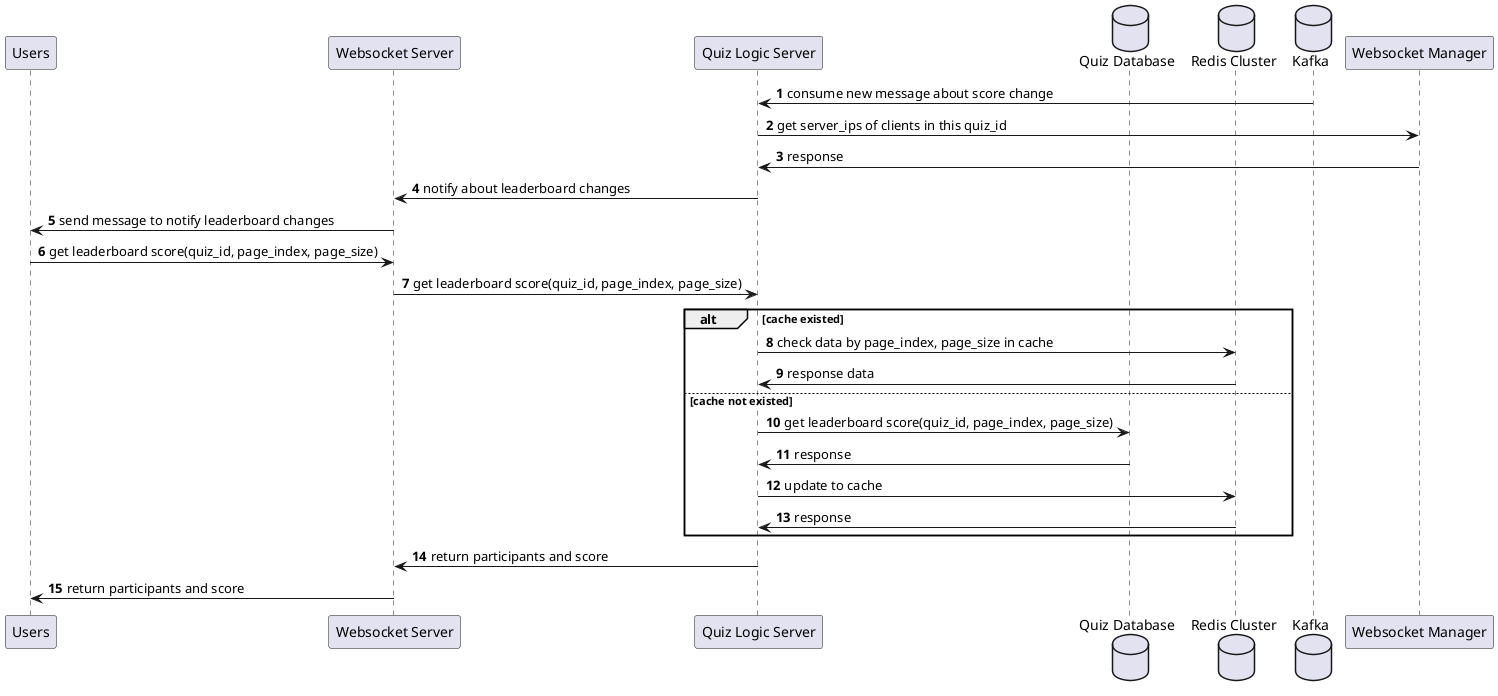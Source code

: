 @startuml
autonumber

participant "Users" as users
participant "Websocket Server" as ws
participant "Quiz Logic Server" as qs
database "Quiz Database" as db
database "Redis Cluster" as redis
database "Kafka" as kafka
participant "Websocket Manager" as wsm

kafka -> qs: consume new message about score change
qs -> wsm: get server_ips of clients in this quiz_id
wsm -> qs: response
qs -> ws: notify about leaderboard changes
ws -> users: send message to notify leaderboard changes
users -> ws: get leaderboard score(quiz_id, page_index, page_size)
ws -> qs: get leaderboard score(quiz_id, page_index, page_size)

alt cache existed
    qs -> redis: check data by page_index, page_size in cache
    redis -> qs: response data
else cache not existed
    qs -> db: get leaderboard score(quiz_id, page_index, page_size)
    db -> qs: response
    qs -> redis: update to cache
    redis -> qs: response
end
qs -> ws: return participants and score
ws -> users: return participants and score





@enduml
